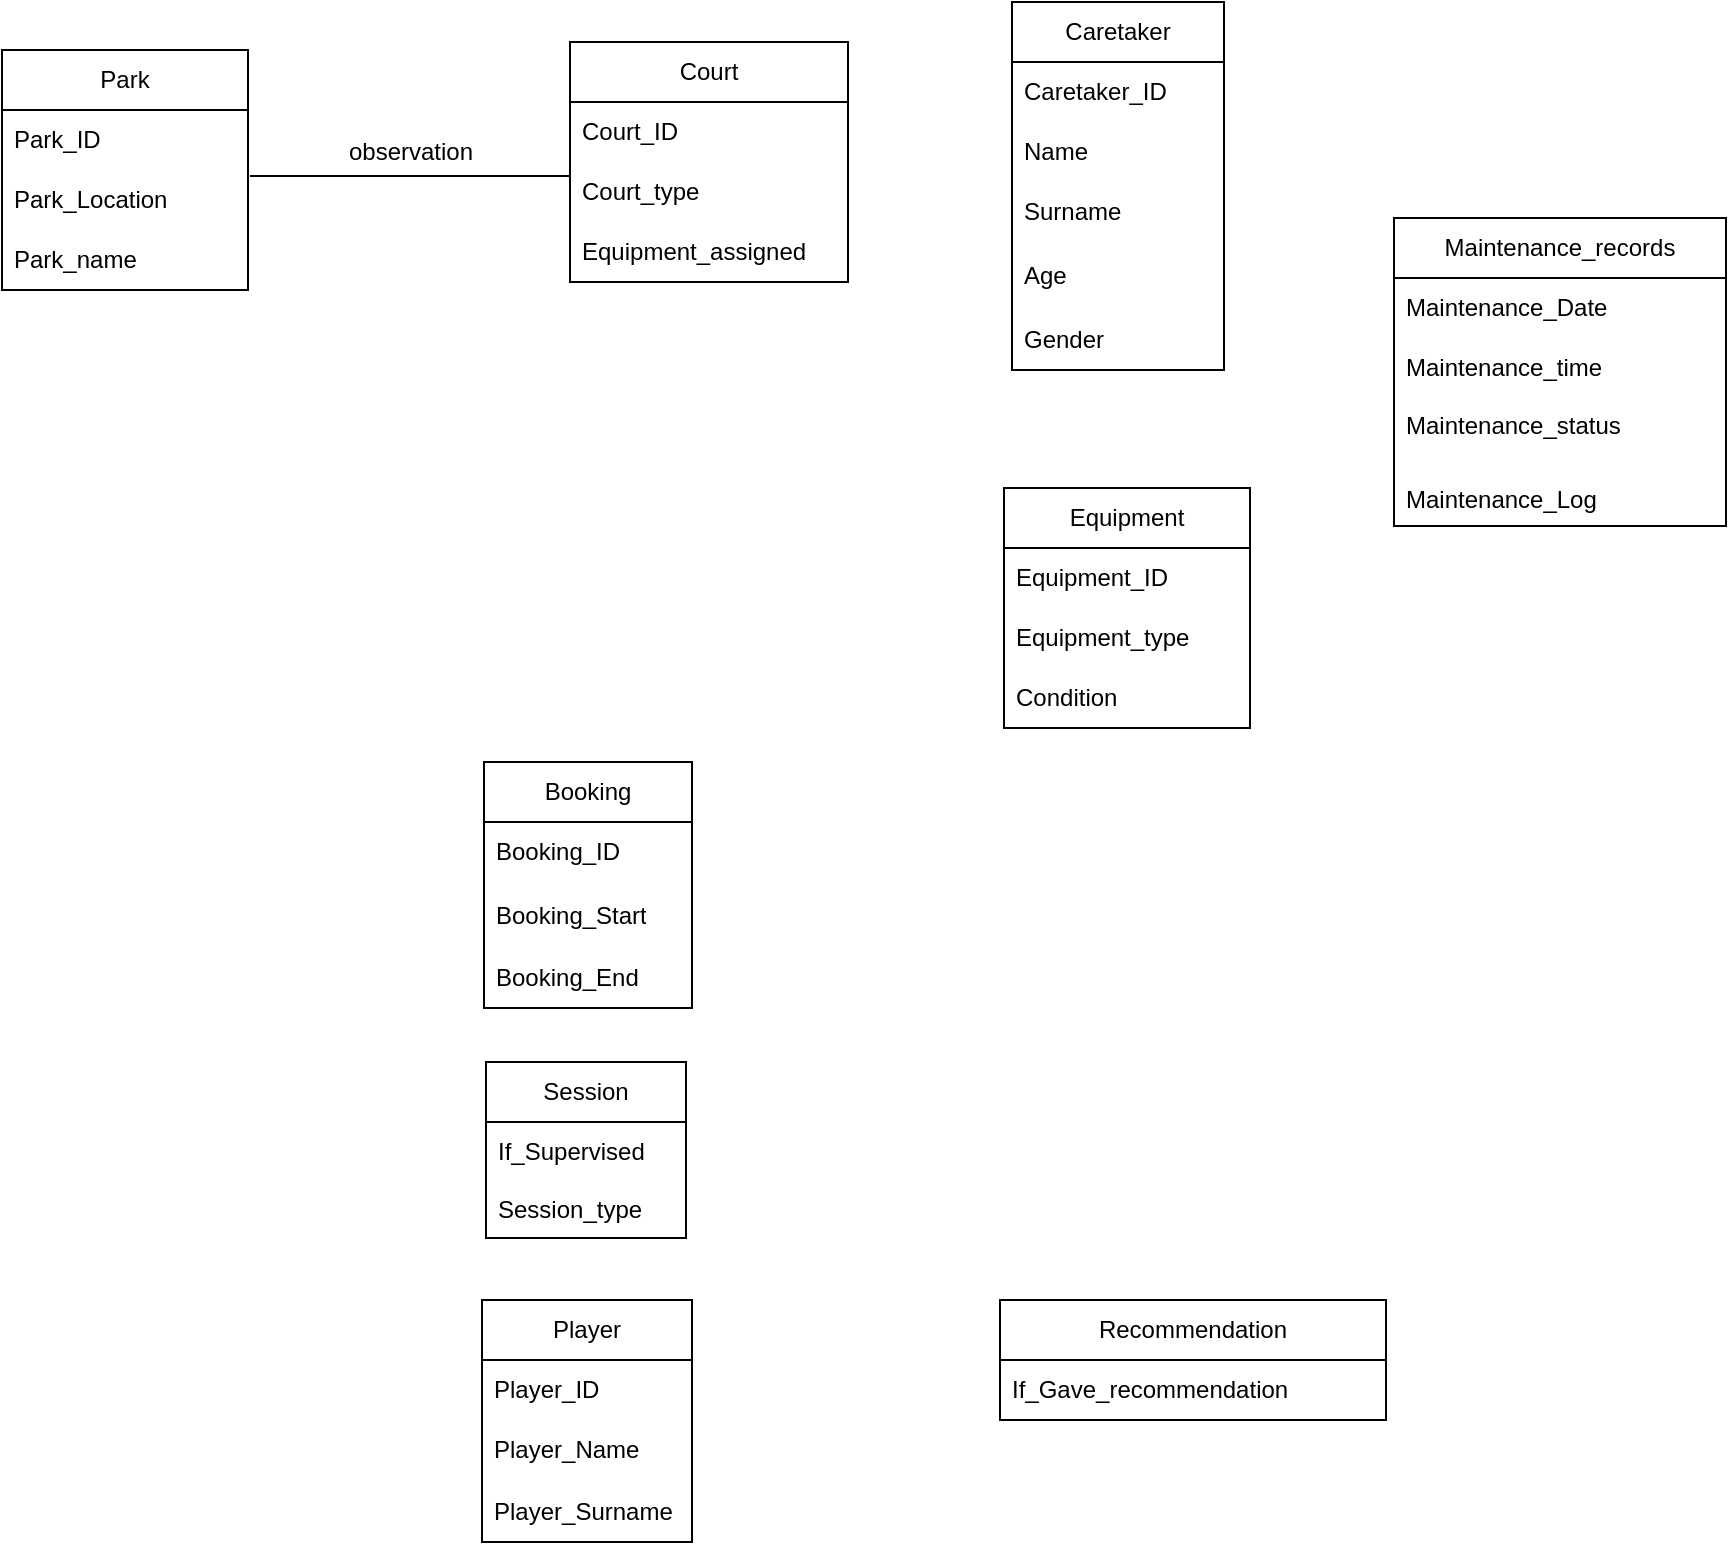 <mxfile version="24.7.17">
  <diagram name="Strona-1" id="DtqclCAk5Q23WSskDGmh">
    <mxGraphModel dx="2551" dy="2302" grid="0" gridSize="10" guides="1" tooltips="1" connect="1" arrows="1" fold="1" page="0" pageScale="1" pageWidth="827" pageHeight="1169" math="0" shadow="0">
      <root>
        <mxCell id="0" />
        <mxCell id="1" parent="0" />
        <mxCell id="qED0K78hJa54H5jnEfUJ-3" value="Caretaker" style="swimlane;fontStyle=0;childLayout=stackLayout;horizontal=1;startSize=30;horizontalStack=0;resizeParent=1;resizeParentMax=0;resizeLast=0;collapsible=1;marginBottom=0;whiteSpace=wrap;html=1;" vertex="1" parent="1">
          <mxGeometry x="-389" y="-1232" width="106" height="184" as="geometry" />
        </mxCell>
        <mxCell id="qED0K78hJa54H5jnEfUJ-4" value="Caretaker_ID" style="text;strokeColor=none;fillColor=none;align=left;verticalAlign=middle;spacingLeft=4;spacingRight=4;overflow=hidden;points=[[0,0.5],[1,0.5]];portConstraint=eastwest;rotatable=0;whiteSpace=wrap;html=1;" vertex="1" parent="qED0K78hJa54H5jnEfUJ-3">
          <mxGeometry y="30" width="106" height="30" as="geometry" />
        </mxCell>
        <mxCell id="qED0K78hJa54H5jnEfUJ-57" value="Name" style="text;strokeColor=none;fillColor=none;align=left;verticalAlign=middle;spacingLeft=4;spacingRight=4;overflow=hidden;points=[[0,0.5],[1,0.5]];portConstraint=eastwest;rotatable=0;whiteSpace=wrap;html=1;" vertex="1" parent="qED0K78hJa54H5jnEfUJ-3">
          <mxGeometry y="60" width="106" height="30" as="geometry" />
        </mxCell>
        <mxCell id="qED0K78hJa54H5jnEfUJ-5" value="Surname" style="text;strokeColor=none;fillColor=none;align=left;verticalAlign=middle;spacingLeft=4;spacingRight=4;overflow=hidden;points=[[0,0.5],[1,0.5]];portConstraint=eastwest;rotatable=0;whiteSpace=wrap;html=1;" vertex="1" parent="qED0K78hJa54H5jnEfUJ-3">
          <mxGeometry y="90" width="106" height="30" as="geometry" />
        </mxCell>
        <mxCell id="qED0K78hJa54H5jnEfUJ-6" value="Age" style="text;strokeColor=none;fillColor=none;align=left;verticalAlign=middle;spacingLeft=4;spacingRight=4;overflow=hidden;points=[[0,0.5],[1,0.5]];portConstraint=eastwest;rotatable=0;whiteSpace=wrap;html=1;" vertex="1" parent="qED0K78hJa54H5jnEfUJ-3">
          <mxGeometry y="120" width="106" height="34" as="geometry" />
        </mxCell>
        <mxCell id="qED0K78hJa54H5jnEfUJ-11" value="Gender" style="text;strokeColor=none;fillColor=none;align=left;verticalAlign=middle;spacingLeft=4;spacingRight=4;overflow=hidden;points=[[0,0.5],[1,0.5]];portConstraint=eastwest;rotatable=0;whiteSpace=wrap;html=1;" vertex="1" parent="qED0K78hJa54H5jnEfUJ-3">
          <mxGeometry y="154" width="106" height="30" as="geometry" />
        </mxCell>
        <mxCell id="qED0K78hJa54H5jnEfUJ-7" value="Court" style="swimlane;fontStyle=0;childLayout=stackLayout;horizontal=1;startSize=30;horizontalStack=0;resizeParent=1;resizeParentMax=0;resizeLast=0;collapsible=1;marginBottom=0;whiteSpace=wrap;html=1;" vertex="1" parent="1">
          <mxGeometry x="-610" y="-1212" width="139" height="120" as="geometry" />
        </mxCell>
        <mxCell id="qED0K78hJa54H5jnEfUJ-8" value="Court_ID" style="text;strokeColor=none;fillColor=none;align=left;verticalAlign=middle;spacingLeft=4;spacingRight=4;overflow=hidden;points=[[0,0.5],[1,0.5]];portConstraint=eastwest;rotatable=0;whiteSpace=wrap;html=1;" vertex="1" parent="qED0K78hJa54H5jnEfUJ-7">
          <mxGeometry y="30" width="139" height="30" as="geometry" />
        </mxCell>
        <mxCell id="qED0K78hJa54H5jnEfUJ-9" value="Court_type" style="text;strokeColor=none;fillColor=none;align=left;verticalAlign=middle;spacingLeft=4;spacingRight=4;overflow=hidden;points=[[0,0.5],[1,0.5]];portConstraint=eastwest;rotatable=0;whiteSpace=wrap;html=1;" vertex="1" parent="qED0K78hJa54H5jnEfUJ-7">
          <mxGeometry y="60" width="139" height="30" as="geometry" />
        </mxCell>
        <mxCell id="qED0K78hJa54H5jnEfUJ-45" value="Equipment_assigned" style="text;strokeColor=none;fillColor=none;align=left;verticalAlign=middle;spacingLeft=4;spacingRight=4;overflow=hidden;points=[[0,0.5],[1,0.5]];portConstraint=eastwest;rotatable=0;whiteSpace=wrap;html=1;" vertex="1" parent="qED0K78hJa54H5jnEfUJ-7">
          <mxGeometry y="90" width="139" height="30" as="geometry" />
        </mxCell>
        <mxCell id="qED0K78hJa54H5jnEfUJ-12" value="Equipment" style="swimlane;fontStyle=0;childLayout=stackLayout;horizontal=1;startSize=30;horizontalStack=0;resizeParent=1;resizeParentMax=0;resizeLast=0;collapsible=1;marginBottom=0;whiteSpace=wrap;html=1;" vertex="1" parent="1">
          <mxGeometry x="-393" y="-989" width="123" height="120" as="geometry" />
        </mxCell>
        <mxCell id="qED0K78hJa54H5jnEfUJ-13" value="Equipment_ID" style="text;strokeColor=none;fillColor=none;align=left;verticalAlign=middle;spacingLeft=4;spacingRight=4;overflow=hidden;points=[[0,0.5],[1,0.5]];portConstraint=eastwest;rotatable=0;whiteSpace=wrap;html=1;" vertex="1" parent="qED0K78hJa54H5jnEfUJ-12">
          <mxGeometry y="30" width="123" height="30" as="geometry" />
        </mxCell>
        <mxCell id="qED0K78hJa54H5jnEfUJ-14" value="Equipment_type" style="text;strokeColor=none;fillColor=none;align=left;verticalAlign=middle;spacingLeft=4;spacingRight=4;overflow=hidden;points=[[0,0.5],[1,0.5]];portConstraint=eastwest;rotatable=0;whiteSpace=wrap;html=1;" vertex="1" parent="qED0K78hJa54H5jnEfUJ-12">
          <mxGeometry y="60" width="123" height="30" as="geometry" />
        </mxCell>
        <mxCell id="qED0K78hJa54H5jnEfUJ-46" value="Condition" style="text;strokeColor=none;fillColor=none;align=left;verticalAlign=middle;spacingLeft=4;spacingRight=4;overflow=hidden;points=[[0,0.5],[1,0.5]];portConstraint=eastwest;rotatable=0;whiteSpace=wrap;html=1;" vertex="1" parent="qED0K78hJa54H5jnEfUJ-12">
          <mxGeometry y="90" width="123" height="30" as="geometry" />
        </mxCell>
        <mxCell id="qED0K78hJa54H5jnEfUJ-15" value="Session" style="swimlane;fontStyle=0;childLayout=stackLayout;horizontal=1;startSize=30;horizontalStack=0;resizeParent=1;resizeParentMax=0;resizeLast=0;collapsible=1;marginBottom=0;whiteSpace=wrap;html=1;" vertex="1" parent="1">
          <mxGeometry x="-652" y="-702" width="100" height="88" as="geometry" />
        </mxCell>
        <mxCell id="qED0K78hJa54H5jnEfUJ-16" value="If_Supervised" style="text;strokeColor=none;fillColor=none;align=left;verticalAlign=middle;spacingLeft=4;spacingRight=4;overflow=hidden;points=[[0,0.5],[1,0.5]];portConstraint=eastwest;rotatable=0;whiteSpace=wrap;html=1;" vertex="1" parent="qED0K78hJa54H5jnEfUJ-15">
          <mxGeometry y="30" width="100" height="30" as="geometry" />
        </mxCell>
        <mxCell id="qED0K78hJa54H5jnEfUJ-17" value="Session_type" style="text;strokeColor=none;fillColor=none;align=left;verticalAlign=middle;spacingLeft=4;spacingRight=4;overflow=hidden;points=[[0,0.5],[1,0.5]];portConstraint=eastwest;rotatable=0;whiteSpace=wrap;html=1;" vertex="1" parent="qED0K78hJa54H5jnEfUJ-15">
          <mxGeometry y="60" width="100" height="28" as="geometry" />
        </mxCell>
        <mxCell id="qED0K78hJa54H5jnEfUJ-18" value="Player" style="swimlane;fontStyle=0;childLayout=stackLayout;horizontal=1;startSize=30;horizontalStack=0;resizeParent=1;resizeParentMax=0;resizeLast=0;collapsible=1;marginBottom=0;whiteSpace=wrap;html=1;" vertex="1" parent="1">
          <mxGeometry x="-654" y="-583" width="105" height="121" as="geometry" />
        </mxCell>
        <mxCell id="qED0K78hJa54H5jnEfUJ-19" value="Player_ID" style="text;strokeColor=none;fillColor=none;align=left;verticalAlign=middle;spacingLeft=4;spacingRight=4;overflow=hidden;points=[[0,0.5],[1,0.5]];portConstraint=eastwest;rotatable=0;whiteSpace=wrap;html=1;" vertex="1" parent="qED0K78hJa54H5jnEfUJ-18">
          <mxGeometry y="30" width="105" height="30" as="geometry" />
        </mxCell>
        <mxCell id="qED0K78hJa54H5jnEfUJ-44" value="Player_Name" style="text;strokeColor=none;fillColor=none;align=left;verticalAlign=middle;spacingLeft=4;spacingRight=4;overflow=hidden;points=[[0,0.5],[1,0.5]];portConstraint=eastwest;rotatable=0;whiteSpace=wrap;html=1;" vertex="1" parent="qED0K78hJa54H5jnEfUJ-18">
          <mxGeometry y="60" width="105" height="30" as="geometry" />
        </mxCell>
        <mxCell id="qED0K78hJa54H5jnEfUJ-20" value="Player_Surname" style="text;strokeColor=none;fillColor=none;align=left;verticalAlign=middle;spacingLeft=4;spacingRight=4;overflow=hidden;points=[[0,0.5],[1,0.5]];portConstraint=eastwest;rotatable=0;whiteSpace=wrap;html=1;" vertex="1" parent="qED0K78hJa54H5jnEfUJ-18">
          <mxGeometry y="90" width="105" height="31" as="geometry" />
        </mxCell>
        <mxCell id="qED0K78hJa54H5jnEfUJ-21" value="Recommendation" style="swimlane;fontStyle=0;childLayout=stackLayout;horizontal=1;startSize=30;horizontalStack=0;resizeParent=1;resizeParentMax=0;resizeLast=0;collapsible=1;marginBottom=0;whiteSpace=wrap;html=1;" vertex="1" parent="1">
          <mxGeometry x="-395" y="-583" width="193" height="60" as="geometry" />
        </mxCell>
        <mxCell id="qED0K78hJa54H5jnEfUJ-22" value="If_Gave_recommendation" style="text;strokeColor=none;fillColor=none;align=left;verticalAlign=middle;spacingLeft=4;spacingRight=4;overflow=hidden;points=[[0,0.5],[1,0.5]];portConstraint=eastwest;rotatable=0;whiteSpace=wrap;html=1;" vertex="1" parent="qED0K78hJa54H5jnEfUJ-21">
          <mxGeometry y="30" width="193" height="30" as="geometry" />
        </mxCell>
        <mxCell id="qED0K78hJa54H5jnEfUJ-31" value="Booking" style="swimlane;fontStyle=0;childLayout=stackLayout;horizontal=1;startSize=30;horizontalStack=0;resizeParent=1;resizeParentMax=0;resizeLast=0;collapsible=1;marginBottom=0;whiteSpace=wrap;html=1;" vertex="1" parent="1">
          <mxGeometry x="-653" y="-852" width="104" height="123" as="geometry" />
        </mxCell>
        <mxCell id="qED0K78hJa54H5jnEfUJ-32" value="Booking_ID" style="text;strokeColor=none;fillColor=none;align=left;verticalAlign=middle;spacingLeft=4;spacingRight=4;overflow=hidden;points=[[0,0.5],[1,0.5]];portConstraint=eastwest;rotatable=0;whiteSpace=wrap;html=1;" vertex="1" parent="qED0K78hJa54H5jnEfUJ-31">
          <mxGeometry y="30" width="104" height="30" as="geometry" />
        </mxCell>
        <mxCell id="qED0K78hJa54H5jnEfUJ-33" value="Booking_Start" style="text;strokeColor=none;fillColor=none;align=left;verticalAlign=middle;spacingLeft=4;spacingRight=4;overflow=hidden;points=[[0,0.5],[1,0.5]];portConstraint=eastwest;rotatable=0;whiteSpace=wrap;html=1;" vertex="1" parent="qED0K78hJa54H5jnEfUJ-31">
          <mxGeometry y="60" width="104" height="33" as="geometry" />
        </mxCell>
        <mxCell id="qED0K78hJa54H5jnEfUJ-34" value="Booking_End" style="text;strokeColor=none;fillColor=none;align=left;verticalAlign=middle;spacingLeft=4;spacingRight=4;overflow=hidden;points=[[0,0.5],[1,0.5]];portConstraint=eastwest;rotatable=0;whiteSpace=wrap;html=1;" vertex="1" parent="qED0K78hJa54H5jnEfUJ-31">
          <mxGeometry y="93" width="104" height="30" as="geometry" />
        </mxCell>
        <mxCell id="qED0K78hJa54H5jnEfUJ-35" value="Maintenance_records" style="swimlane;fontStyle=0;childLayout=stackLayout;horizontal=1;startSize=30;horizontalStack=0;resizeParent=1;resizeParentMax=0;resizeLast=0;collapsible=1;marginBottom=0;whiteSpace=wrap;html=1;" vertex="1" parent="1">
          <mxGeometry x="-198" y="-1124" width="166" height="154" as="geometry" />
        </mxCell>
        <mxCell id="qED0K78hJa54H5jnEfUJ-36" value="Maintenance_Date" style="text;strokeColor=none;fillColor=none;align=left;verticalAlign=middle;spacingLeft=4;spacingRight=4;overflow=hidden;points=[[0,0.5],[1,0.5]];portConstraint=eastwest;rotatable=0;whiteSpace=wrap;html=1;" vertex="1" parent="qED0K78hJa54H5jnEfUJ-35">
          <mxGeometry y="30" width="166" height="30" as="geometry" />
        </mxCell>
        <mxCell id="qED0K78hJa54H5jnEfUJ-37" value="Maintenance_time" style="text;strokeColor=none;fillColor=none;align=left;verticalAlign=middle;spacingLeft=4;spacingRight=4;overflow=hidden;points=[[0,0.5],[1,0.5]];portConstraint=eastwest;rotatable=0;whiteSpace=wrap;html=1;" vertex="1" parent="qED0K78hJa54H5jnEfUJ-35">
          <mxGeometry y="60" width="166" height="30" as="geometry" />
        </mxCell>
        <mxCell id="qED0K78hJa54H5jnEfUJ-38" value="Maintenance_status" style="text;strokeColor=none;fillColor=none;align=left;verticalAlign=middle;spacingLeft=4;spacingRight=4;overflow=hidden;points=[[0,0.5],[1,0.5]];portConstraint=eastwest;rotatable=0;whiteSpace=wrap;html=1;" vertex="1" parent="qED0K78hJa54H5jnEfUJ-35">
          <mxGeometry y="90" width="166" height="27" as="geometry" />
        </mxCell>
        <mxCell id="qED0K78hJa54H5jnEfUJ-42" value="&#xa;&lt;span style=&quot;color: rgb(0, 0, 0); font-family: Helvetica; font-size: 12px; font-style: normal; font-variant-ligatures: normal; font-variant-caps: normal; font-weight: 400; letter-spacing: normal; orphans: 2; text-align: center; text-indent: 0px; text-transform: none; widows: 2; word-spacing: 0px; -webkit-text-stroke-width: 0px; white-space: normal; background-color: rgb(255, 255, 255); text-decoration-thickness: initial; text-decoration-style: initial; text-decoration-color: initial; display: inline !important; float: none;&quot;&gt;Maintenance_Log&lt;/span&gt;&#xa;&#xa;" style="text;strokeColor=none;fillColor=none;align=left;verticalAlign=middle;spacingLeft=4;spacingRight=4;overflow=hidden;points=[[0,0.5],[1,0.5]];portConstraint=eastwest;rotatable=0;whiteSpace=wrap;html=1;" vertex="1" parent="qED0K78hJa54H5jnEfUJ-35">
          <mxGeometry y="117" width="166" height="37" as="geometry" />
        </mxCell>
        <mxCell id="qED0K78hJa54H5jnEfUJ-47" value="Park" style="swimlane;fontStyle=0;childLayout=stackLayout;horizontal=1;startSize=30;horizontalStack=0;resizeParent=1;resizeParentMax=0;resizeLast=0;collapsible=1;marginBottom=0;whiteSpace=wrap;html=1;" vertex="1" parent="1">
          <mxGeometry x="-894" y="-1208" width="123" height="120" as="geometry" />
        </mxCell>
        <mxCell id="qED0K78hJa54H5jnEfUJ-48" value="Park_ID" style="text;strokeColor=none;fillColor=none;align=left;verticalAlign=middle;spacingLeft=4;spacingRight=4;overflow=hidden;points=[[0,0.5],[1,0.5]];portConstraint=eastwest;rotatable=0;whiteSpace=wrap;html=1;" vertex="1" parent="qED0K78hJa54H5jnEfUJ-47">
          <mxGeometry y="30" width="123" height="30" as="geometry" />
        </mxCell>
        <mxCell id="qED0K78hJa54H5jnEfUJ-49" value="Park_Location" style="text;strokeColor=none;fillColor=none;align=left;verticalAlign=middle;spacingLeft=4;spacingRight=4;overflow=hidden;points=[[0,0.5],[1,0.5]];portConstraint=eastwest;rotatable=0;whiteSpace=wrap;html=1;" vertex="1" parent="qED0K78hJa54H5jnEfUJ-47">
          <mxGeometry y="60" width="123" height="30" as="geometry" />
        </mxCell>
        <mxCell id="qED0K78hJa54H5jnEfUJ-50" value="Park_name" style="text;strokeColor=none;fillColor=none;align=left;verticalAlign=middle;spacingLeft=4;spacingRight=4;overflow=hidden;points=[[0,0.5],[1,0.5]];portConstraint=eastwest;rotatable=0;whiteSpace=wrap;html=1;" vertex="1" parent="qED0K78hJa54H5jnEfUJ-47">
          <mxGeometry y="90" width="123" height="30" as="geometry" />
        </mxCell>
        <mxCell id="qED0K78hJa54H5jnEfUJ-63" value="observation" style="endArrow=none;html=1;endSize=12;startArrow=none;startSize=14;startFill=0;edgeStyle=orthogonalEdgeStyle;align=center;verticalAlign=bottom;endFill=0;rounded=0;fontSize=12;curved=1;" edge="1" parent="1">
          <mxGeometry y="3" relative="1" as="geometry">
            <mxPoint x="-770" y="-1145" as="sourcePoint" />
            <mxPoint x="-610" y="-1145" as="targetPoint" />
          </mxGeometry>
        </mxCell>
      </root>
    </mxGraphModel>
  </diagram>
</mxfile>
